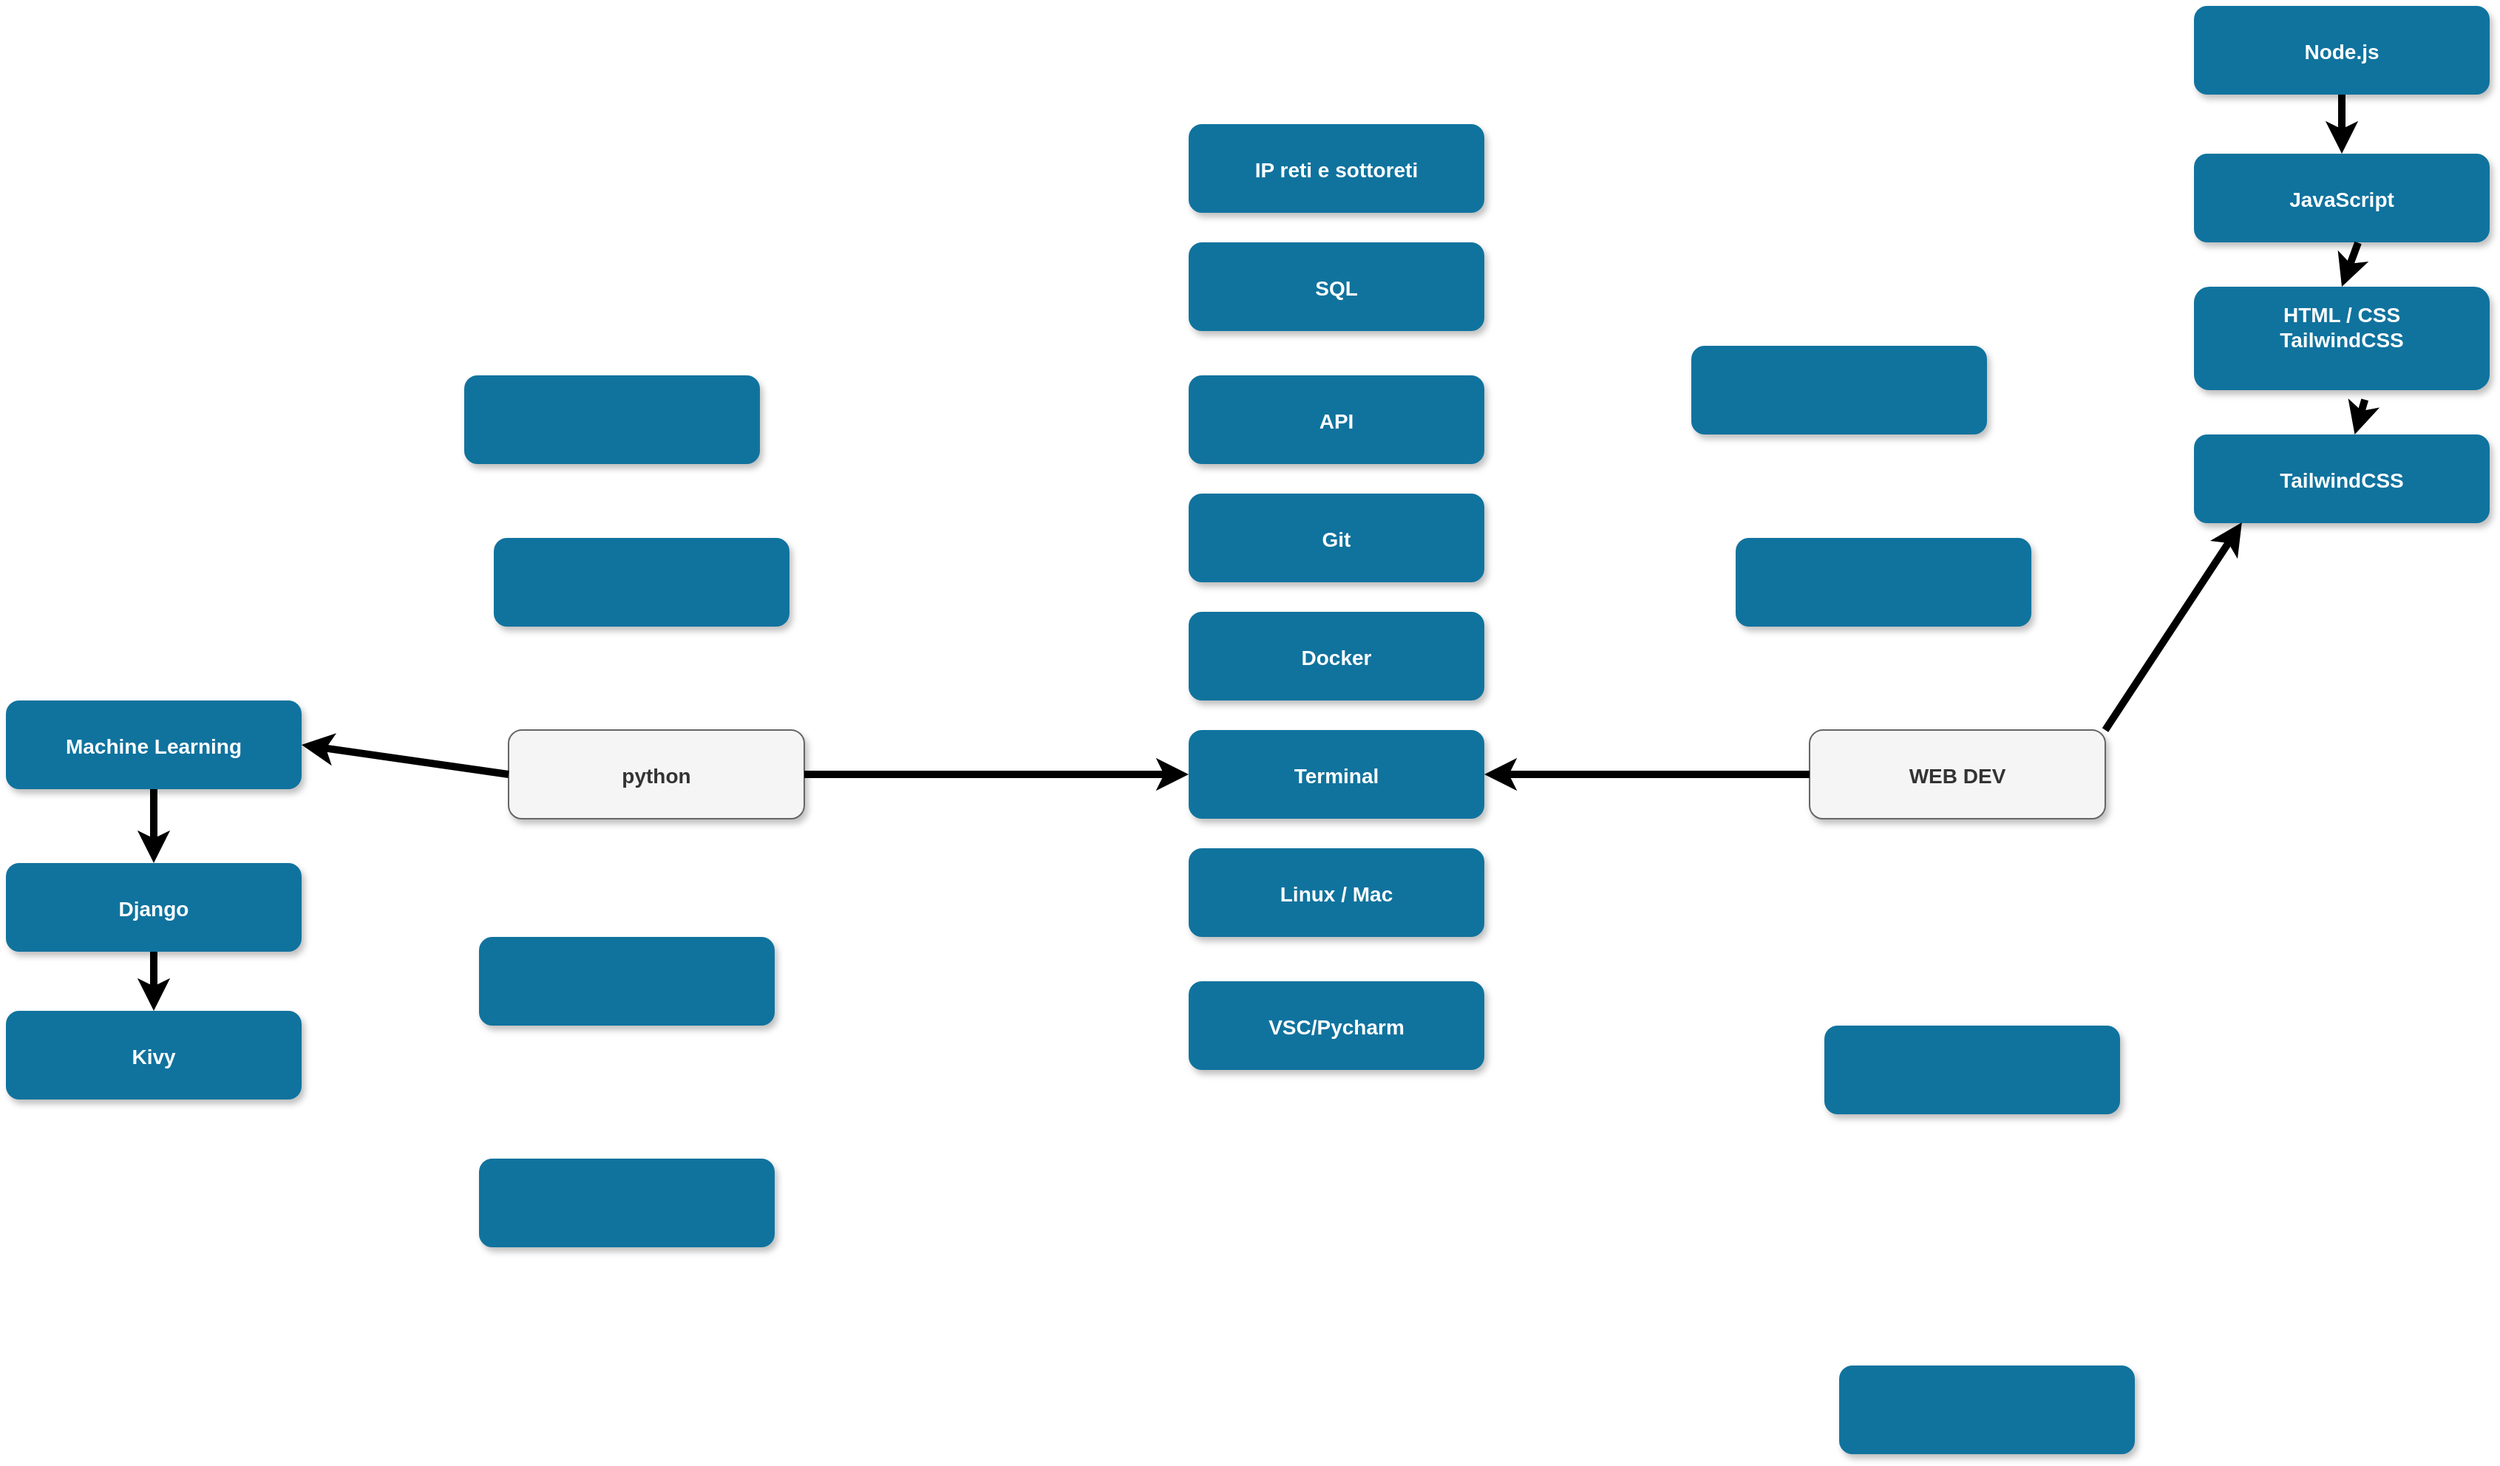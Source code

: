 <mxfile version="22.1.6" type="github">
  <diagram name="Page-1" id="97916047-d0de-89f5-080d-49f4d83e522f">
    <mxGraphModel dx="2206" dy="1222" grid="1" gridSize="10" guides="1" tooltips="1" connect="1" arrows="1" fold="1" page="1" pageScale="1.5" pageWidth="1169" pageHeight="827" background="none" math="0" shadow="0">
      <root>
        <mxCell id="0" />
        <mxCell id="1" parent="0" />
        <mxCell id="2" value="python" style="rounded=1;fillColor=#f5f5f5;strokeColor=#666666;shadow=1;fontStyle=1;fontColor=#333333;fontSize=14;" parent="1" vertex="1">
          <mxGeometry x="380" y="500" width="200" height="60" as="geometry" />
        </mxCell>
        <mxCell id="3" value="Terminal" style="rounded=1;fillColor=#10739E;strokeColor=none;shadow=1;gradientColor=none;fontStyle=1;fontColor=#FFFFFF;fontSize=14;" parent="1" vertex="1">
          <mxGeometry x="840" y="500" width="200" height="60" as="geometry" />
        </mxCell>
        <mxCell id="4" value="Linux / Mac" style="rounded=1;fillColor=#10739E;strokeColor=none;shadow=1;gradientColor=none;fontStyle=1;fontColor=#FFFFFF;fontSize=14;" parent="1" vertex="1">
          <mxGeometry x="840" y="580" width="200" height="60" as="geometry" />
        </mxCell>
        <mxCell id="5" value="Docker" style="rounded=1;fillColor=#10739E;strokeColor=none;shadow=1;gradientColor=none;fontStyle=1;fontColor=#FFFFFF;fontSize=14;" parent="1" vertex="1">
          <mxGeometry x="840" y="420" width="200" height="60" as="geometry" />
        </mxCell>
        <mxCell id="6" value="Machine Learning" style="rounded=1;fillColor=#10739E;strokeColor=none;shadow=1;gradientColor=none;fontStyle=1;fontColor=#FFFFFF;fontSize=14;" parent="1" vertex="1">
          <mxGeometry x="40" y="480" width="200" height="60" as="geometry" />
        </mxCell>
        <mxCell id="7" value="IP reti e sottoreti" style="rounded=1;fillColor=#10739E;strokeColor=none;shadow=1;gradientColor=none;fontStyle=1;fontColor=#FFFFFF;fontSize=14;" parent="1" vertex="1">
          <mxGeometry x="840" y="90" width="200" height="60" as="geometry" />
        </mxCell>
        <mxCell id="8" value="" style="rounded=1;fillColor=#10739E;strokeColor=none;shadow=1;gradientColor=none;fontStyle=1;fontColor=#FFFFFF;fontSize=14;" parent="1" vertex="1">
          <mxGeometry x="1270" y="700" width="200" height="60" as="geometry" />
        </mxCell>
        <mxCell id="9" value="Kivy" style="rounded=1;fillColor=#10739E;strokeColor=none;shadow=1;gradientColor=none;fontStyle=1;fontColor=#FFFFFF;fontSize=14;" parent="1" vertex="1">
          <mxGeometry x="40" y="690" width="200" height="60" as="geometry" />
        </mxCell>
        <mxCell id="11" value="" style="rounded=1;fillColor=#10739E;strokeColor=none;shadow=1;gradientColor=none;fontStyle=1;fontColor=#FFFFFF;fontSize=14;" parent="1" vertex="1">
          <mxGeometry x="1280" y="930" width="200" height="60" as="geometry" />
        </mxCell>
        <mxCell id="12" value="" style="rounded=1;fillColor=#10739E;strokeColor=none;shadow=1;gradientColor=none;fontStyle=1;fontColor=#FFFFFF;fontSize=14;" parent="1" vertex="1">
          <mxGeometry x="370" y="370" width="200" height="60" as="geometry" />
        </mxCell>
        <mxCell id="13" value="" style="rounded=1;fillColor=#10739E;strokeColor=none;shadow=1;gradientColor=none;fontStyle=1;fontColor=#FFFFFF;fontSize=14;" parent="1" vertex="1">
          <mxGeometry x="1180" y="240" width="200" height="60" as="geometry" />
        </mxCell>
        <mxCell id="14" value="" style="rounded=1;fillColor=#10739E;strokeColor=none;shadow=1;gradientColor=none;fontStyle=1;fontColor=#FFFFFF;fontSize=14;" parent="1" vertex="1">
          <mxGeometry x="360" y="640" width="200" height="60" as="geometry" />
        </mxCell>
        <mxCell id="15" value="" style="rounded=1;fillColor=#10739E;strokeColor=none;shadow=1;gradientColor=none;fontStyle=1;fontColor=#FFFFFF;fontSize=14;" parent="1" vertex="1">
          <mxGeometry x="360" y="790" width="200" height="60" as="geometry" />
        </mxCell>
        <mxCell id="16" value="API " style="rounded=1;fillColor=#10739E;strokeColor=none;shadow=1;gradientColor=none;fontStyle=1;fontColor=#FFFFFF;fontSize=14;" parent="1" vertex="1">
          <mxGeometry x="840" y="260" width="200" height="60" as="geometry" />
        </mxCell>
        <mxCell id="18" value="VSC/Pycharm" style="rounded=1;fillColor=#10739E;strokeColor=none;shadow=1;gradientColor=none;fontStyle=1;fontColor=#FFFFFF;fontSize=14;" parent="1" vertex="1">
          <mxGeometry x="840" y="670" width="200" height="60" as="geometry" />
        </mxCell>
        <mxCell id="19" value="" style="rounded=1;fillColor=#10739E;strokeColor=none;shadow=1;gradientColor=none;fontStyle=1;fontColor=#FFFFFF;fontSize=14;" parent="1" vertex="1">
          <mxGeometry x="350" y="260" width="200" height="60" as="geometry" />
        </mxCell>
        <mxCell id="20" value="" style="rounded=1;fillColor=#10739E;strokeColor=none;shadow=1;gradientColor=none;fontStyle=1;fontColor=#FFFFFF;fontSize=14;" parent="1" vertex="1">
          <mxGeometry x="1210" y="370" width="200" height="60" as="geometry" />
        </mxCell>
        <mxCell id="22" value="SQL" style="rounded=1;fillColor=#10739E;strokeColor=none;shadow=1;gradientColor=none;fontStyle=1;fontColor=#FFFFFF;fontSize=14;" parent="1" vertex="1">
          <mxGeometry x="840" y="170" width="200" height="60" as="geometry" />
        </mxCell>
        <mxCell id="23" value="Node.js" style="rounded=1;fillColor=#10739E;strokeColor=none;shadow=1;gradientColor=none;fontStyle=1;fontColor=#FFFFFF;fontSize=14;" parent="1" vertex="1">
          <mxGeometry x="1520" y="10" width="200" height="60" as="geometry" />
        </mxCell>
        <mxCell id="24" value="Git" style="rounded=1;fillColor=#10739E;strokeColor=none;shadow=1;gradientColor=none;fontStyle=1;fontColor=#FFFFFF;fontSize=14;" parent="1" vertex="1">
          <mxGeometry x="840" y="340" width="200" height="60" as="geometry" />
        </mxCell>
        <mxCell id="25" value="JavaScript" style="rounded=1;fillColor=#10739E;strokeColor=none;shadow=1;gradientColor=none;fontStyle=1;fontColor=#FFFFFF;fontSize=14;" parent="1" vertex="1">
          <mxGeometry x="1520" y="110" width="200" height="60" as="geometry" />
        </mxCell>
        <mxCell id="26" value="HTML / CSS&#xa;TailwindCSS&#xa;" style="rounded=1;fillColor=#10739E;strokeColor=none;shadow=1;gradientColor=none;fontStyle=1;fontColor=#FFFFFF;fontSize=14;" parent="1" vertex="1">
          <mxGeometry x="1520" y="200" width="200" height="70" as="geometry" />
        </mxCell>
        <mxCell id="27" value="TailwindCSS" style="rounded=1;fillColor=#10739E;strokeColor=none;shadow=1;gradientColor=none;fontStyle=1;fontColor=#FFFFFF;fontSize=14;" parent="1" vertex="1">
          <mxGeometry x="1520" y="300" width="200" height="60" as="geometry" />
        </mxCell>
        <mxCell id="10" value="Django" style="rounded=1;fillColor=#10739E;strokeColor=none;shadow=1;gradientColor=none;fontStyle=1;fontColor=#FFFFFF;fontSize=14;" parent="1" vertex="1">
          <mxGeometry x="40" y="590" width="200" height="60" as="geometry" />
        </mxCell>
        <mxCell id="Gubflhw2xcPmfwRFbT08-68" value="WEB DEV" style="rounded=1;fillColor=#f5f5f5;strokeColor=#666666;shadow=1;fontStyle=1;fontColor=#333333;fontSize=14;" vertex="1" parent="1">
          <mxGeometry x="1260" y="500" width="200" height="60" as="geometry" />
        </mxCell>
        <mxCell id="Gubflhw2xcPmfwRFbT08-81" value="" style="endArrow=classic;html=1;rounded=0;strokeWidth=5;exitX=0;exitY=0.5;exitDx=0;exitDy=0;entryX=1;entryY=0.5;entryDx=0;entryDy=0;" edge="1" parent="1" source="Gubflhw2xcPmfwRFbT08-68" target="3">
          <mxGeometry width="50" height="50" relative="1" as="geometry">
            <mxPoint x="930" y="630" as="sourcePoint" />
            <mxPoint x="980" y="580" as="targetPoint" />
          </mxGeometry>
        </mxCell>
        <mxCell id="Gubflhw2xcPmfwRFbT08-82" value="" style="endArrow=classic;html=1;rounded=0;strokeWidth=5;exitX=1;exitY=0.5;exitDx=0;exitDy=0;entryX=0;entryY=0.5;entryDx=0;entryDy=0;" edge="1" parent="1" source="2" target="3">
          <mxGeometry width="50" height="50" relative="1" as="geometry">
            <mxPoint x="1320" y="510" as="sourcePoint" />
            <mxPoint x="1050" y="540" as="targetPoint" />
          </mxGeometry>
        </mxCell>
        <mxCell id="Gubflhw2xcPmfwRFbT08-83" value="" style="endArrow=classic;html=1;rounded=0;strokeWidth=5;exitX=0;exitY=0.5;exitDx=0;exitDy=0;entryX=1;entryY=0.5;entryDx=0;entryDy=0;" edge="1" parent="1" source="2" target="6">
          <mxGeometry width="50" height="50" relative="1" as="geometry">
            <mxPoint x="590" y="540" as="sourcePoint" />
            <mxPoint x="850" y="540" as="targetPoint" />
            <Array as="points" />
          </mxGeometry>
        </mxCell>
        <mxCell id="Gubflhw2xcPmfwRFbT08-84" value="" style="endArrow=classic;html=1;rounded=0;strokeWidth=5;exitX=0.5;exitY=1;exitDx=0;exitDy=0;entryX=0.5;entryY=0;entryDx=0;entryDy=0;" edge="1" parent="1" source="6" target="10">
          <mxGeometry width="50" height="50" relative="1" as="geometry">
            <mxPoint x="390" y="540" as="sourcePoint" />
            <mxPoint x="250" y="540" as="targetPoint" />
            <Array as="points" />
          </mxGeometry>
        </mxCell>
        <mxCell id="Gubflhw2xcPmfwRFbT08-85" value="" style="endArrow=classic;html=1;rounded=0;strokeWidth=5;exitX=0.5;exitY=1;exitDx=0;exitDy=0;entryX=0.5;entryY=0;entryDx=0;entryDy=0;" edge="1" parent="1" source="10" target="9">
          <mxGeometry width="50" height="50" relative="1" as="geometry">
            <mxPoint x="150" y="550" as="sourcePoint" />
            <mxPoint x="150" y="600" as="targetPoint" />
            <Array as="points" />
          </mxGeometry>
        </mxCell>
        <mxCell id="Gubflhw2xcPmfwRFbT08-86" value="" style="endArrow=classic;html=1;rounded=0;strokeWidth=5;exitX=0.5;exitY=1;exitDx=0;exitDy=0;" edge="1" parent="1" source="23" target="25">
          <mxGeometry width="50" height="50" relative="1" as="geometry">
            <mxPoint x="150" y="550" as="sourcePoint" />
            <mxPoint x="150" y="600" as="targetPoint" />
            <Array as="points" />
          </mxGeometry>
        </mxCell>
        <mxCell id="Gubflhw2xcPmfwRFbT08-87" value="" style="endArrow=classic;html=1;rounded=0;strokeWidth=5;exitX=0.555;exitY=1.005;exitDx=0;exitDy=0;exitPerimeter=0;entryX=0.5;entryY=0;entryDx=0;entryDy=0;" edge="1" parent="1" source="25" target="26">
          <mxGeometry width="50" height="50" relative="1" as="geometry">
            <mxPoint x="1630" y="80" as="sourcePoint" />
            <mxPoint x="1630" y="120" as="targetPoint" />
            <Array as="points" />
          </mxGeometry>
        </mxCell>
        <mxCell id="Gubflhw2xcPmfwRFbT08-88" value="" style="endArrow=classic;html=1;rounded=0;strokeWidth=5;exitX=0.578;exitY=1.092;exitDx=0;exitDy=0;exitPerimeter=0;" edge="1" parent="1" source="26" target="27">
          <mxGeometry width="50" height="50" relative="1" as="geometry">
            <mxPoint x="1641" y="180" as="sourcePoint" />
            <mxPoint x="1630" y="210" as="targetPoint" />
            <Array as="points" />
          </mxGeometry>
        </mxCell>
        <mxCell id="Gubflhw2xcPmfwRFbT08-89" value="" style="endArrow=classic;html=1;rounded=0;strokeWidth=5;exitX=1;exitY=0;exitDx=0;exitDy=0;entryX=0.162;entryY=0.992;entryDx=0;entryDy=0;entryPerimeter=0;" edge="1" parent="1" source="Gubflhw2xcPmfwRFbT08-68" target="27">
          <mxGeometry width="50" height="50" relative="1" as="geometry">
            <mxPoint x="1270" y="540" as="sourcePoint" />
            <mxPoint x="1050" y="540" as="targetPoint" />
          </mxGeometry>
        </mxCell>
      </root>
    </mxGraphModel>
  </diagram>
</mxfile>

